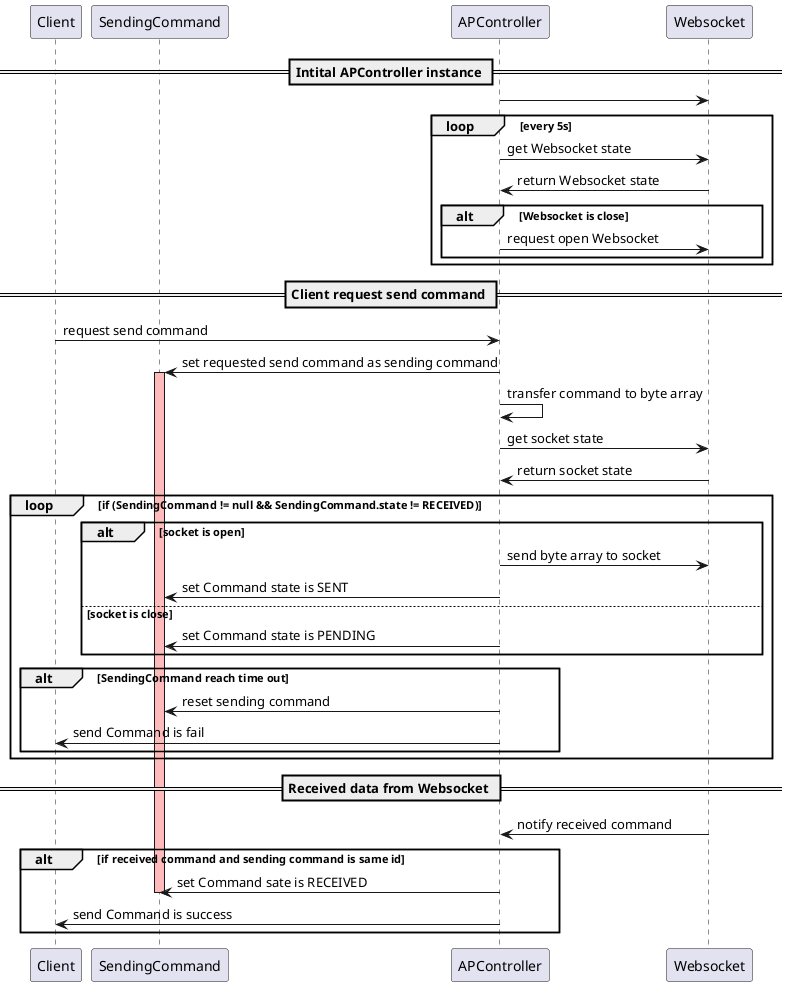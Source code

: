 skinparam defaultFontName Segoe UI
skinparam Style strictuml
skinparam DefaultFontSize 16
skinparam ArrowThickness 2.2
skinparam ArrowColor #gray
skinparam sequenceArrowThickness 2
skinparam roundcorner 5

actor User1
actor User2
actor User6
participant server
participant "Thread Pool\nT1...T5" as threadpool
participant T1
participant T2
participant DB
User1 -> server
activate server
server ->threadpool: get thread
activate threadpool
server <-- threadpool: T1
deactivate threadpool
server -> T1: User1 Request
activate T1
T1 -> DB : db access for User1
activate DB

@enduml

@startuml
participant Client
participant SendingCommand 
participant APController
participant Websocket

== Intital APController instance == 
APController -> Websocket: 

loop every 5s 
    APController -> Websocket: get Websocket state
    Websocket -> APController: return Websocket state 
    alt Websocket is close 
        APController -> Websocket: request open Websocket
    end 
end 

== Client request send command == 
Client -> APController: request send command
APController -> SendingCommand: set requested send command as sending command
activate SendingCommand #FFBBBB
APController -> APController: transfer command to byte array
APController -> Websocket: get socket state 
Websocket -> APController: return socket state 
loop if (SendingCommand != null && SendingCommand.state != RECEIVED)
    alt socket is open 
        APController -> Websocket: send byte array to socket
        APController -> SendingCommand: set Command state is SENT 
    else socket is close 
        APController -> SendingCommand: set Command state is PENDING 
    end

    alt SendingCommand reach time out
        APController -> SendingCommand: reset sending command 
        APController -> Client: send Command is fail
    end 
end  

== Received data from Websocket == 
Websocket -> APController: notify received command 
alt if received command and sending command is same id 
    APController -> SendingCommand: set Command sate is RECEIVED
    deactivate SendingCommand 
    APController -> Client: send Command is success
end 
@enduml


@startuml

skinparam shadowing false
skinparam roundcorner 5
skinparam BackgroundColor #ffffff
skinparam ArrowColor #333333

skinparam default {
    FontColor #333333
    FontName Arial
    FontSize 12
    MonospacedFontName Source Code Pro
}

skinparam Actor {
    BackgroundColor #ffffff
    BorderColor #009dff
}

skinparam Boundary {
    BackgroundColor #ffffff
    BorderColor #009dff
}

skinparam Control {
    BackgroundColor #ffffff
    BorderColor #009dff
}

skinparam Node {
    BackgroundColor #ffffff
    BorderColor #009dff
}

skinparam Interface {
    BackgroundColor #ffffff
    BorderColor #009dff
}

skinparam Usecase {
    BackgroundColor #ffffff
    BorderColor #009dff
}

skinparam Rectangle {
    BackgroundColor #ffffff
    BorderColor #009dff
}

skinparam Note {
    BackgroundColor #333333
    BorderColor #ffffff
    FontColor #ffffff
}

skinparam Package {
    BackgroundColor #ffffff
    BorderColor #009dff
}

skinparam Class {
    BackgroundColor #F2FAFF
    BorderColor #009dff
    ArrowColor #009dff
}

skinparam Queue {
    BackgroundColor #ffffff
    BorderColor #009dff
}

skinparam Database {
    BackgroundColor #ffffff
    BorderColor #009dff
}

skinparam Participant {
    BackgroundColor #009dff
    BorderColor #009dff
    FontColor #ffffff
    FontStyle bold
}

skinparam Sequence {
    LifeLineBorderColor #009dff
}
cloud "Cloud" {
  package "Package" {
    [register]
    frame "frame" {
      [backup]
    }
  }
}

node "Node" {
  database "Database" {
    [store]
  }
  folder "Folder" {
    [File]
  }
}

[register] .. [store] : HTTP
[backup] .. [File] : FTP

@enduml
